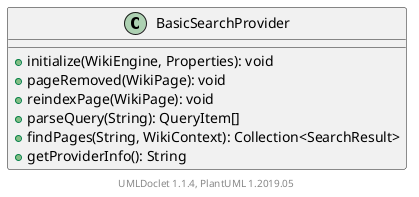 @startuml

    class BasicSearchProvider [[BasicSearchProvider.html]] {
        +initialize(WikiEngine, Properties): void
        +pageRemoved(WikiPage): void
        +reindexPage(WikiPage): void
        +parseQuery(String): QueryItem[]
        +findPages(String, WikiContext): Collection<SearchResult>
        +getProviderInfo(): String
    }


    center footer UMLDoclet 1.1.4, PlantUML 1.2019.05
@enduml
